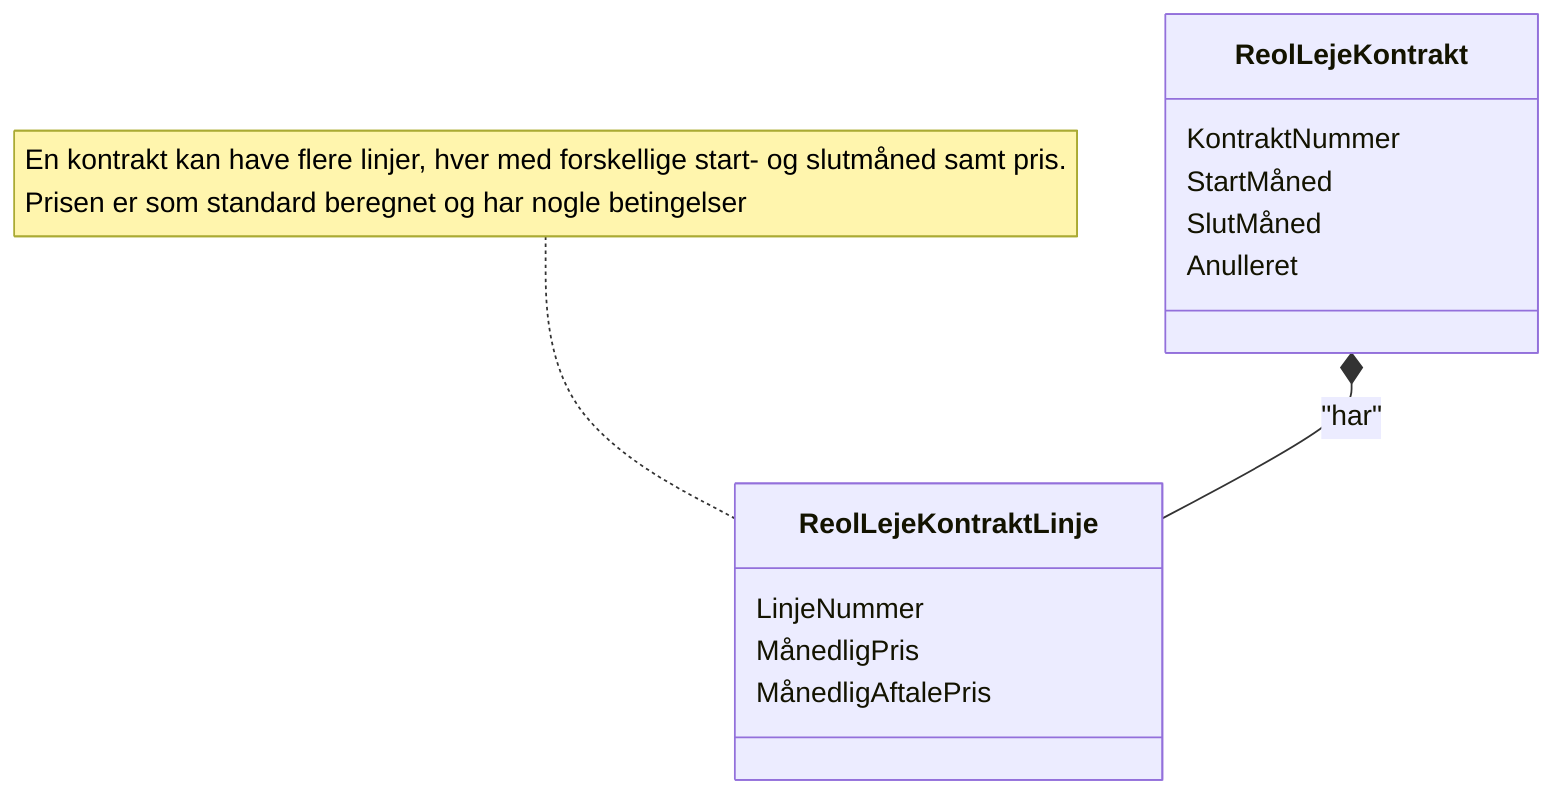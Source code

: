 ﻿classDiagram
    class ReolLejeKontrakt {
        KontraktNummer
        StartMåned
        SlutMåned
        Anulleret
    }

    class ReolLejeKontraktLinje {
        LinjeNummer
        MånedligPris
        MånedligAftalePris
    }

ReolLejeKontrakt *-- ReolLejeKontraktLinje : "har"

note for ReolLejeKontraktLinje "En kontrakt kan have flere linjer, hver med forskellige start- og slutmåned samt pris.<br>Prisen er som standard beregnet og har nogle betingelser"